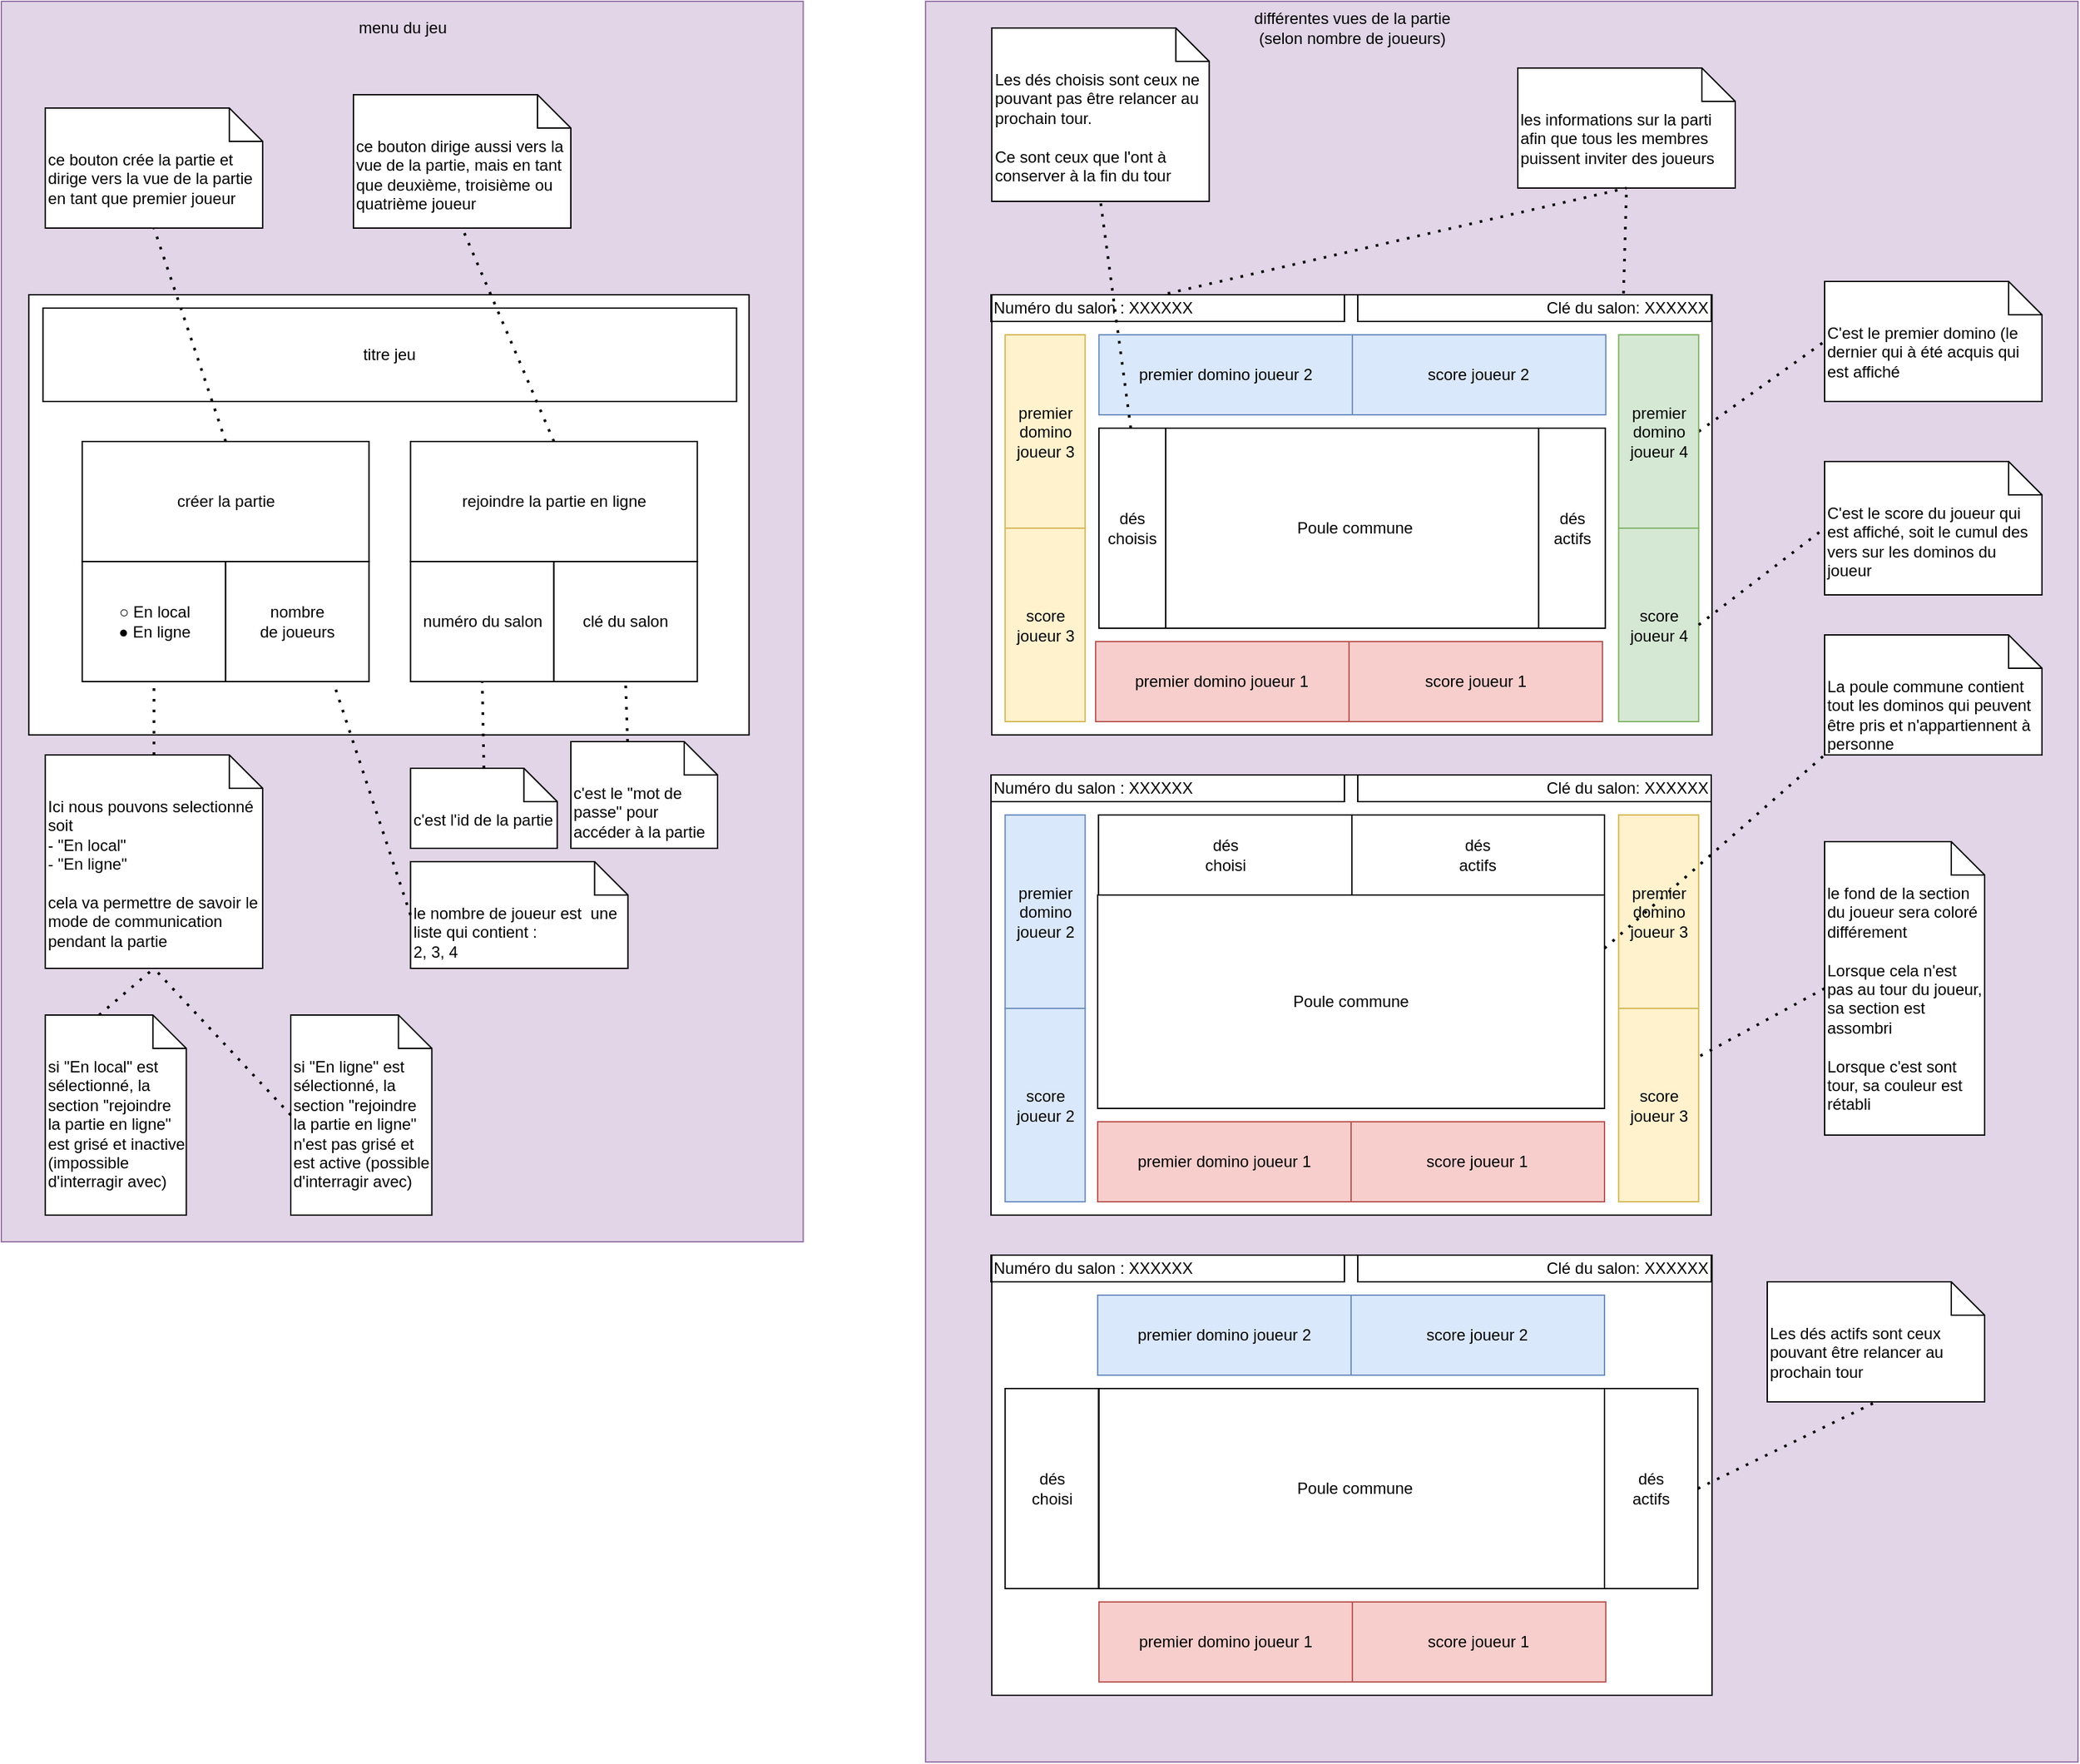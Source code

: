 <mxfile version="21.3.7" type="device">
  <diagram name="Page-1" id="3M1TjJazwjPzEaw1W7R8">
    <mxGraphModel dx="700" dy="363" grid="1" gridSize="10" guides="1" tooltips="1" connect="1" arrows="1" fold="1" page="1" pageScale="1" pageWidth="827" pageHeight="1169" math="0" shadow="0">
      <root>
        <mxCell id="0" />
        <mxCell id="1" parent="0" />
        <mxCell id="v5ZEcVacr4wvUuhDVwqR-45" value="" style="rounded=0;whiteSpace=wrap;html=1;fillColor=#e1d5e7;strokeColor=#9673a6;" parent="1" vertex="1">
          <mxGeometry x="113" y="20" width="601.24" height="930" as="geometry" />
        </mxCell>
        <mxCell id="v5ZEcVacr4wvUuhDVwqR-35" value="" style="rounded=0;whiteSpace=wrap;html=1;fillColor=#e1d5e7;strokeColor=#9673a6;" parent="1" vertex="1">
          <mxGeometry x="805.94" y="20" width="864.06" height="1320" as="geometry" />
        </mxCell>
        <mxCell id="v5ZEcVacr4wvUuhDVwqR-3" value="" style="rounded=0;whiteSpace=wrap;html=1;" parent="1" vertex="1">
          <mxGeometry x="133.62" y="240" width="540" height="330" as="geometry" />
        </mxCell>
        <mxCell id="v5ZEcVacr4wvUuhDVwqR-8" value="" style="rounded=0;whiteSpace=wrap;html=1;" parent="1" vertex="1">
          <mxGeometry x="855.62" y="240" width="540" height="330" as="geometry" />
        </mxCell>
        <mxCell id="v5ZEcVacr4wvUuhDVwqR-13" value="Poule commune" style="rounded=0;whiteSpace=wrap;html=1;" parent="1" vertex="1">
          <mxGeometry x="985.94" y="340" width="284.06" height="150" as="geometry" />
        </mxCell>
        <mxCell id="v5ZEcVacr4wvUuhDVwqR-14" value="" style="rounded=0;whiteSpace=wrap;html=1;" parent="1" vertex="1">
          <mxGeometry x="855" y="600" width="540" height="330" as="geometry" />
        </mxCell>
        <mxCell id="v5ZEcVacr4wvUuhDVwqR-19" value="Poule commune" style="rounded=0;whiteSpace=wrap;html=1;" parent="1" vertex="1">
          <mxGeometry x="935" y="690" width="380" height="160" as="geometry" />
        </mxCell>
        <mxCell id="v5ZEcVacr4wvUuhDVwqR-20" value="" style="rounded=0;whiteSpace=wrap;html=1;" parent="1" vertex="1">
          <mxGeometry x="855.62" y="960" width="540" height="330" as="geometry" />
        </mxCell>
        <mxCell id="v5ZEcVacr4wvUuhDVwqR-24" value="Poule commune" style="rounded=0;whiteSpace=wrap;html=1;" parent="1" vertex="1">
          <mxGeometry x="935.94" y="1060" width="384.06" height="150" as="geometry" />
        </mxCell>
        <mxCell id="v5ZEcVacr4wvUuhDVwqR-26" value="titre jeu" style="rounded=0;whiteSpace=wrap;html=1;" parent="1" vertex="1">
          <mxGeometry x="144.24" y="250" width="520" height="70" as="geometry" />
        </mxCell>
        <mxCell id="v5ZEcVacr4wvUuhDVwqR-27" value="créer la partie" style="rounded=0;whiteSpace=wrap;html=1;" parent="1" vertex="1">
          <mxGeometry x="173.68" y="350" width="215" height="90" as="geometry" />
        </mxCell>
        <mxCell id="v5ZEcVacr4wvUuhDVwqR-44" value="différentes vues de la partie&lt;br&gt;(selon nombre de joueurs)" style="text;html=1;strokeColor=none;fillColor=none;align=center;verticalAlign=middle;whiteSpace=wrap;rounded=0;" parent="1" vertex="1">
          <mxGeometry x="925.62" y="20" width="400" height="40" as="geometry" />
        </mxCell>
        <mxCell id="v5ZEcVacr4wvUuhDVwqR-47" value="menu du jeu" style="text;html=1;strokeColor=none;fillColor=none;align=center;verticalAlign=middle;whiteSpace=wrap;rounded=0;" parent="1" vertex="1">
          <mxGeometry x="213.62" y="20" width="400" height="40" as="geometry" />
        </mxCell>
        <mxCell id="pdLSeoJ-_JyIxWy87kaF-5" value="○ En local&lt;br&gt;● En ligne" style="rounded=0;whiteSpace=wrap;html=1;" parent="1" vertex="1">
          <mxGeometry x="173.68" y="440" width="107.5" height="90" as="geometry" />
        </mxCell>
        <mxCell id="pdLSeoJ-_JyIxWy87kaF-15" value="le fond de la section du joueur sera coloré différement&lt;br&gt;&lt;br&gt;Lorsque cela n&#39;est pas au tour du joueur, sa section est assombri&lt;br&gt;&lt;br&gt;Lorsque c&#39;est sont tour, sa couleur est rétabli" style="shape=note2;boundedLbl=1;whiteSpace=wrap;html=1;size=25;verticalAlign=top;align=left;" parent="1" vertex="1">
          <mxGeometry x="1480" y="650" width="120" height="220" as="geometry" />
        </mxCell>
        <mxCell id="pdLSeoJ-_JyIxWy87kaF-16" value="" style="endArrow=none;dashed=1;html=1;dashPattern=1 3;strokeWidth=2;rounded=0;exitX=0;exitY=0.5;exitDx=0;exitDy=0;exitPerimeter=0;entryX=1;entryY=0.25;entryDx=0;entryDy=0;" parent="1" source="pdLSeoJ-_JyIxWy87kaF-15" target="GEZhoIakjSCVFqgkyEvL-54" edge="1">
          <mxGeometry width="50" height="50" relative="1" as="geometry">
            <mxPoint x="1235" y="205" as="sourcePoint" />
            <mxPoint x="1387.505" y="775.62" as="targetPoint" />
          </mxGeometry>
        </mxCell>
        <mxCell id="pdLSeoJ-_JyIxWy87kaF-22" value="dés&lt;br&gt;actifs" style="rounded=0;whiteSpace=wrap;html=1;" parent="1" vertex="1">
          <mxGeometry x="1315" y="1060" width="70" height="150" as="geometry" />
        </mxCell>
        <mxCell id="pdLSeoJ-_JyIxWy87kaF-23" value="dés&lt;br&gt;choisi" style="rounded=0;whiteSpace=wrap;html=1;" parent="1" vertex="1">
          <mxGeometry x="865.62" y="1060" width="70" height="150" as="geometry" />
        </mxCell>
        <mxCell id="pdLSeoJ-_JyIxWy87kaF-24" value="dés&lt;br&gt;actifs" style="rounded=0;whiteSpace=wrap;html=1;" parent="1" vertex="1">
          <mxGeometry x="1125" y="630" width="190" height="60" as="geometry" />
        </mxCell>
        <mxCell id="pdLSeoJ-_JyIxWy87kaF-25" value="dés&lt;br&gt;choisi" style="rounded=0;whiteSpace=wrap;html=1;" parent="1" vertex="1">
          <mxGeometry x="935.62" y="630" width="190" height="60" as="geometry" />
        </mxCell>
        <mxCell id="pdLSeoJ-_JyIxWy87kaF-28" value="dés&lt;br&gt;choisis" style="rounded=0;whiteSpace=wrap;html=1;" parent="1" vertex="1">
          <mxGeometry x="935.94" y="340" width="50" height="150" as="geometry" />
        </mxCell>
        <mxCell id="pdLSeoJ-_JyIxWy87kaF-31" value="dés&lt;br&gt;actifs" style="rounded=0;whiteSpace=wrap;html=1;" parent="1" vertex="1">
          <mxGeometry x="1265.62" y="340" width="50" height="150" as="geometry" />
        </mxCell>
        <mxCell id="pdLSeoJ-_JyIxWy87kaF-36" value="Les dés choisis sont ceux ne pouvant pas être relancer au prochain tour.&lt;br&gt;&lt;br&gt;Ce sont ceux que l&#39;ont à conserver à la fin du tour" style="shape=note2;boundedLbl=1;whiteSpace=wrap;html=1;size=25;verticalAlign=top;align=left;" parent="1" vertex="1">
          <mxGeometry x="855.62" y="40" width="163" height="130" as="geometry" />
        </mxCell>
        <mxCell id="pdLSeoJ-_JyIxWy87kaF-40" value="Les dés actifs sont ceux pouvant être relancer au prochain tour" style="shape=note2;boundedLbl=1;whiteSpace=wrap;html=1;size=25;verticalAlign=top;align=left;" parent="1" vertex="1">
          <mxGeometry x="1437" y="980" width="163" height="90" as="geometry" />
        </mxCell>
        <mxCell id="pdLSeoJ-_JyIxWy87kaF-42" value="C&#39;est le premier domino (le dernier qui à été acquis qui est affiché" style="shape=note2;boundedLbl=1;whiteSpace=wrap;html=1;size=25;verticalAlign=top;align=left;" parent="1" vertex="1">
          <mxGeometry x="1480" y="230" width="163" height="90" as="geometry" />
        </mxCell>
        <mxCell id="pdLSeoJ-_JyIxWy87kaF-43" value="" style="endArrow=none;dashed=1;html=1;dashPattern=1 3;strokeWidth=2;rounded=0;entryX=0;entryY=0.5;entryDx=0;entryDy=0;entryPerimeter=0;exitX=1;exitY=0.5;exitDx=0;exitDy=0;" parent="1" source="GEZhoIakjSCVFqgkyEvL-63" target="pdLSeoJ-_JyIxWy87kaF-42" edge="1">
          <mxGeometry width="50" height="50" relative="1" as="geometry">
            <mxPoint x="1388.125" y="413.91" as="sourcePoint" />
            <mxPoint x="1511.25" y="240" as="targetPoint" />
          </mxGeometry>
        </mxCell>
        <mxCell id="pdLSeoJ-_JyIxWy87kaF-44" value="La poule commune contient tout les dominos qui peuvent être pris et n&#39;appartiennent à personne" style="shape=note2;boundedLbl=1;whiteSpace=wrap;html=1;size=25;verticalAlign=top;align=left;" parent="1" vertex="1">
          <mxGeometry x="1480" y="495" width="163" height="90" as="geometry" />
        </mxCell>
        <mxCell id="pdLSeoJ-_JyIxWy87kaF-46" value="Ici nous pouvons selectionné soit&amp;nbsp;&lt;br&gt;- &quot;En local&quot;&lt;br&gt;- &quot;En ligne&quot;&lt;br&gt;&lt;br&gt;cela va permettre de savoir le mode de communication pendant la partie" style="shape=note2;boundedLbl=1;whiteSpace=wrap;html=1;size=25;verticalAlign=top;align=left;" parent="1" vertex="1">
          <mxGeometry x="145.93" y="585" width="163" height="160" as="geometry" />
        </mxCell>
        <mxCell id="pdLSeoJ-_JyIxWy87kaF-47" value="" style="endArrow=none;dashed=1;html=1;dashPattern=1 3;strokeWidth=2;rounded=0;exitX=0.5;exitY=0;exitDx=0;exitDy=0;exitPerimeter=0;entryX=0.5;entryY=1;entryDx=0;entryDy=0;" parent="1" source="pdLSeoJ-_JyIxWy87kaF-46" target="pdLSeoJ-_JyIxWy87kaF-5" edge="1">
          <mxGeometry width="50" height="50" relative="1" as="geometry">
            <mxPoint x="470.0" y="670" as="sourcePoint" />
            <mxPoint x="520.0" y="620" as="targetPoint" />
          </mxGeometry>
        </mxCell>
        <mxCell id="GEZhoIakjSCVFqgkyEvL-1" value="le nombre de joueur est&amp;nbsp; une liste qui contient :&lt;br&gt;2, 3, 4" style="shape=note2;boundedLbl=1;whiteSpace=wrap;html=1;size=25;verticalAlign=top;align=left;" parent="1" vertex="1">
          <mxGeometry x="419.8" y="665" width="163" height="80" as="geometry" />
        </mxCell>
        <mxCell id="GEZhoIakjSCVFqgkyEvL-8" value="c&#39;est l&#39;id de la partie" style="shape=note2;boundedLbl=1;whiteSpace=wrap;html=1;size=25;verticalAlign=top;align=left;" parent="1" vertex="1">
          <mxGeometry x="419.8" y="595" width="110" height="60" as="geometry" />
        </mxCell>
        <mxCell id="GEZhoIakjSCVFqgkyEvL-9" value="nombre&lt;br&gt;de joueurs" style="rounded=0;whiteSpace=wrap;html=1;" parent="1" vertex="1">
          <mxGeometry x="281.18" y="440" width="107.5" height="90" as="geometry" />
        </mxCell>
        <mxCell id="GEZhoIakjSCVFqgkyEvL-10" value="" style="endArrow=none;dashed=1;html=1;dashPattern=1 3;strokeWidth=2;rounded=0;entryX=0.75;entryY=1;entryDx=0;entryDy=0;exitX=0;exitY=0.5;exitDx=0;exitDy=0;exitPerimeter=0;" parent="1" source="GEZhoIakjSCVFqgkyEvL-1" target="GEZhoIakjSCVFqgkyEvL-9" edge="1">
          <mxGeometry width="50" height="50" relative="1" as="geometry">
            <mxPoint x="330" y="620" as="sourcePoint" />
            <mxPoint x="380" y="570" as="targetPoint" />
          </mxGeometry>
        </mxCell>
        <mxCell id="GEZhoIakjSCVFqgkyEvL-15" value="rejoindre la partie en ligne" style="rounded=0;whiteSpace=wrap;html=1;" parent="1" vertex="1">
          <mxGeometry x="419.8" y="350" width="215" height="90" as="geometry" />
        </mxCell>
        <mxCell id="GEZhoIakjSCVFqgkyEvL-16" value="numéro du salon" style="rounded=0;whiteSpace=wrap;html=1;" parent="1" vertex="1">
          <mxGeometry x="419.8" y="440" width="107.5" height="90" as="geometry" />
        </mxCell>
        <mxCell id="GEZhoIakjSCVFqgkyEvL-17" value="clé du salon" style="rounded=0;whiteSpace=wrap;html=1;" parent="1" vertex="1">
          <mxGeometry x="527.3" y="440" width="107.5" height="90" as="geometry" />
        </mxCell>
        <mxCell id="GEZhoIakjSCVFqgkyEvL-19" value="c&#39;est le &quot;mot de passe&quot; pour accéder à la partie" style="shape=note2;boundedLbl=1;whiteSpace=wrap;html=1;size=25;verticalAlign=top;align=left;" parent="1" vertex="1">
          <mxGeometry x="540" y="575" width="110" height="80" as="geometry" />
        </mxCell>
        <mxCell id="GEZhoIakjSCVFqgkyEvL-21" value="" style="endArrow=none;dashed=1;html=1;dashPattern=1 3;strokeWidth=2;rounded=0;exitX=0;exitY=0;exitDx=42.5;exitDy=0;exitPerimeter=0;entryX=0.5;entryY=1;entryDx=0;entryDy=0;" parent="1" source="GEZhoIakjSCVFqgkyEvL-19" target="GEZhoIakjSCVFqgkyEvL-17" edge="1">
          <mxGeometry width="50" height="50" relative="1" as="geometry">
            <mxPoint x="560" y="660" as="sourcePoint" />
            <mxPoint x="610" y="610" as="targetPoint" />
          </mxGeometry>
        </mxCell>
        <mxCell id="GEZhoIakjSCVFqgkyEvL-22" value="" style="endArrow=none;dashed=1;html=1;dashPattern=1 3;strokeWidth=2;rounded=0;exitX=0.5;exitY=0;exitDx=0;exitDy=0;exitPerimeter=0;entryX=0.5;entryY=1;entryDx=0;entryDy=0;" parent="1" source="GEZhoIakjSCVFqgkyEvL-8" target="GEZhoIakjSCVFqgkyEvL-16" edge="1">
          <mxGeometry width="50" height="50" relative="1" as="geometry">
            <mxPoint x="570" y="670" as="sourcePoint" />
            <mxPoint x="620" y="620" as="targetPoint" />
          </mxGeometry>
        </mxCell>
        <mxCell id="GEZhoIakjSCVFqgkyEvL-23" value="si &quot;En ligne&quot; est sélectionné, la section &quot;rejoindre la partie en ligne&quot; n&#39;est pas grisé et est active (possible d&#39;interragir avec)" style="shape=note2;boundedLbl=1;whiteSpace=wrap;html=1;size=25;verticalAlign=top;align=left;" parent="1" vertex="1">
          <mxGeometry x="330" y="780" width="105.76" height="150" as="geometry" />
        </mxCell>
        <mxCell id="GEZhoIakjSCVFqgkyEvL-24" value="si &quot;En local&quot; est sélectionné, la section &quot;rejoindre la partie en ligne&quot; est grisé et inactive (impossible d&#39;interragir avec)" style="shape=note2;boundedLbl=1;whiteSpace=wrap;html=1;size=25;verticalAlign=top;align=left;" parent="1" vertex="1">
          <mxGeometry x="145.93" y="780" width="105.76" height="150" as="geometry" />
        </mxCell>
        <mxCell id="GEZhoIakjSCVFqgkyEvL-25" value="" style="endArrow=none;dashed=1;html=1;dashPattern=1 3;strokeWidth=2;rounded=0;exitX=0;exitY=0;exitDx=40.38;exitDy=0;exitPerimeter=0;entryX=0.5;entryY=1;entryDx=0;entryDy=0;entryPerimeter=0;" parent="1" source="GEZhoIakjSCVFqgkyEvL-24" target="pdLSeoJ-_JyIxWy87kaF-46" edge="1">
          <mxGeometry width="50" height="50" relative="1" as="geometry">
            <mxPoint x="230" y="810" as="sourcePoint" />
            <mxPoint x="280" y="760" as="targetPoint" />
          </mxGeometry>
        </mxCell>
        <mxCell id="GEZhoIakjSCVFqgkyEvL-26" value="" style="endArrow=none;dashed=1;html=1;dashPattern=1 3;strokeWidth=2;rounded=0;exitX=0;exitY=0.5;exitDx=0;exitDy=0;exitPerimeter=0;entryX=0.5;entryY=1;entryDx=0;entryDy=0;entryPerimeter=0;" parent="1" source="GEZhoIakjSCVFqgkyEvL-23" target="pdLSeoJ-_JyIxWy87kaF-46" edge="1">
          <mxGeometry width="50" height="50" relative="1" as="geometry">
            <mxPoint x="230" y="810" as="sourcePoint" />
            <mxPoint x="280" y="760" as="targetPoint" />
          </mxGeometry>
        </mxCell>
        <mxCell id="GEZhoIakjSCVFqgkyEvL-27" value="" style="endArrow=none;dashed=1;html=1;dashPattern=1 3;strokeWidth=2;rounded=0;exitX=0.5;exitY=0;exitDx=0;exitDy=0;entryX=0.5;entryY=1;entryDx=0;entryDy=0;entryPerimeter=0;" parent="1" source="v5ZEcVacr4wvUuhDVwqR-27" target="GEZhoIakjSCVFqgkyEvL-28" edge="1">
          <mxGeometry width="50" height="50" relative="1" as="geometry">
            <mxPoint x="350" y="280" as="sourcePoint" />
            <mxPoint x="400" y="230" as="targetPoint" />
          </mxGeometry>
        </mxCell>
        <mxCell id="GEZhoIakjSCVFqgkyEvL-28" value="ce bouton crée la partie et dirige vers la vue de la partie en tant que premier joueur" style="shape=note2;boundedLbl=1;whiteSpace=wrap;html=1;size=25;verticalAlign=top;align=left;" parent="1" vertex="1">
          <mxGeometry x="145.93" y="100" width="163" height="90" as="geometry" />
        </mxCell>
        <mxCell id="GEZhoIakjSCVFqgkyEvL-29" value="ce bouton dirige aussi vers la vue de la partie, mais en tant que deuxième, troisième ou quatrième joueur" style="shape=note2;boundedLbl=1;whiteSpace=wrap;html=1;size=25;verticalAlign=top;align=left;" parent="1" vertex="1">
          <mxGeometry x="377" y="90" width="163" height="100" as="geometry" />
        </mxCell>
        <mxCell id="GEZhoIakjSCVFqgkyEvL-30" value="" style="endArrow=none;dashed=1;html=1;dashPattern=1 3;strokeWidth=2;rounded=0;exitX=0.5;exitY=0;exitDx=0;exitDy=0;entryX=0.5;entryY=1;entryDx=0;entryDy=0;entryPerimeter=0;" parent="1" source="GEZhoIakjSCVFqgkyEvL-15" target="GEZhoIakjSCVFqgkyEvL-29" edge="1">
          <mxGeometry width="50" height="50" relative="1" as="geometry">
            <mxPoint x="291" y="360" as="sourcePoint" />
            <mxPoint x="225" y="200" as="targetPoint" />
          </mxGeometry>
        </mxCell>
        <mxCell id="GEZhoIakjSCVFqgkyEvL-33" value="Numéro du salon : XXXXXX" style="text;html=1;strokeColor=default;fillColor=none;align=left;verticalAlign=middle;whiteSpace=wrap;rounded=0;perimeterSpacing=1;" parent="1" vertex="1">
          <mxGeometry x="855" y="960" width="265" height="20" as="geometry" />
        </mxCell>
        <mxCell id="GEZhoIakjSCVFqgkyEvL-40" value="score joueur 1" style="rounded=0;whiteSpace=wrap;html=1;fillColor=#f8cecc;strokeColor=#b85450;" parent="1" vertex="1">
          <mxGeometry x="1124.06" y="860" width="190.94" height="60" as="geometry" />
        </mxCell>
        <mxCell id="GEZhoIakjSCVFqgkyEvL-41" value="premier domino joueur 1" style="rounded=0;whiteSpace=wrap;html=1;fillColor=#f8cecc;strokeColor=#b85450;" parent="1" vertex="1">
          <mxGeometry x="935" y="860" width="190" height="60" as="geometry" />
        </mxCell>
        <mxCell id="GEZhoIakjSCVFqgkyEvL-47" value="premier domino joueur 2" style="rounded=0;whiteSpace=wrap;html=1;fillColor=#dae8fc;strokeColor=#6c8ebf;" parent="1" vertex="1">
          <mxGeometry x="865.62" y="630" width="60" height="145" as="geometry" />
        </mxCell>
        <mxCell id="GEZhoIakjSCVFqgkyEvL-48" value="score joueur 2" style="rounded=0;whiteSpace=wrap;html=1;fillColor=#dae8fc;strokeColor=#6c8ebf;aspect=fixed;" parent="1" vertex="1">
          <mxGeometry x="865.62" y="775" width="60" height="145" as="geometry" />
        </mxCell>
        <mxCell id="GEZhoIakjSCVFqgkyEvL-49" value="score joueur 2" style="rounded=0;whiteSpace=wrap;html=1;fillColor=#dae8fc;strokeColor=#6c8ebf;" parent="1" vertex="1">
          <mxGeometry x="1124.06" y="990" width="190.94" height="60" as="geometry" />
        </mxCell>
        <mxCell id="GEZhoIakjSCVFqgkyEvL-50" value="premier domino joueur 2" style="rounded=0;whiteSpace=wrap;html=1;fillColor=#dae8fc;strokeColor=#6c8ebf;" parent="1" vertex="1">
          <mxGeometry x="935" y="990" width="190" height="60" as="geometry" />
        </mxCell>
        <mxCell id="GEZhoIakjSCVFqgkyEvL-51" value="score joueur 1" style="rounded=0;whiteSpace=wrap;html=1;fillColor=#f8cecc;strokeColor=#b85450;" parent="1" vertex="1">
          <mxGeometry x="1125" y="1220" width="190.94" height="60" as="geometry" />
        </mxCell>
        <mxCell id="GEZhoIakjSCVFqgkyEvL-52" value="premier domino joueur 1" style="rounded=0;whiteSpace=wrap;html=1;fillColor=#f8cecc;strokeColor=#b85450;" parent="1" vertex="1">
          <mxGeometry x="935.94" y="1220" width="190" height="60" as="geometry" />
        </mxCell>
        <mxCell id="GEZhoIakjSCVFqgkyEvL-53" value="premier domino joueur 3" style="rounded=0;whiteSpace=wrap;html=1;fillColor=#fff2cc;strokeColor=#d6b656;" parent="1" vertex="1">
          <mxGeometry x="1325.62" y="630" width="60" height="145" as="geometry" />
        </mxCell>
        <mxCell id="GEZhoIakjSCVFqgkyEvL-54" value="score joueur 3" style="rounded=0;whiteSpace=wrap;html=1;fillColor=#fff2cc;strokeColor=#d6b656;aspect=fixed;" parent="1" vertex="1">
          <mxGeometry x="1325.62" y="775" width="60" height="145" as="geometry" />
        </mxCell>
        <mxCell id="GEZhoIakjSCVFqgkyEvL-55" value="score joueur 1" style="rounded=0;whiteSpace=wrap;html=1;fillColor=#f8cecc;strokeColor=#b85450;" parent="1" vertex="1">
          <mxGeometry x="1122.5" y="500" width="190.94" height="60" as="geometry" />
        </mxCell>
        <mxCell id="GEZhoIakjSCVFqgkyEvL-56" value="premier domino joueur 1" style="rounded=0;whiteSpace=wrap;html=1;fillColor=#f8cecc;strokeColor=#b85450;" parent="1" vertex="1">
          <mxGeometry x="933.44" y="500" width="190" height="60" as="geometry" />
        </mxCell>
        <mxCell id="GEZhoIakjSCVFqgkyEvL-57" value="score joueur 2" style="rounded=0;whiteSpace=wrap;html=1;fillColor=#dae8fc;strokeColor=#6c8ebf;" parent="1" vertex="1">
          <mxGeometry x="1125" y="270" width="190.94" height="60" as="geometry" />
        </mxCell>
        <mxCell id="GEZhoIakjSCVFqgkyEvL-58" value="premier domino joueur 2" style="rounded=0;whiteSpace=wrap;html=1;fillColor=#dae8fc;strokeColor=#6c8ebf;" parent="1" vertex="1">
          <mxGeometry x="935.94" y="270" width="190" height="60" as="geometry" />
        </mxCell>
        <mxCell id="GEZhoIakjSCVFqgkyEvL-61" value="premier domino joueur 3" style="rounded=0;whiteSpace=wrap;html=1;fillColor=#fff2cc;strokeColor=#d6b656;" parent="1" vertex="1">
          <mxGeometry x="865.62" y="270" width="60" height="145" as="geometry" />
        </mxCell>
        <mxCell id="GEZhoIakjSCVFqgkyEvL-62" value="score joueur 3" style="rounded=0;whiteSpace=wrap;html=1;fillColor=#fff2cc;strokeColor=#d6b656;aspect=fixed;" parent="1" vertex="1">
          <mxGeometry x="865.62" y="415" width="60" height="145" as="geometry" />
        </mxCell>
        <mxCell id="GEZhoIakjSCVFqgkyEvL-63" value="premier domino joueur 4" style="rounded=0;whiteSpace=wrap;html=1;fillColor=#d5e8d4;strokeColor=#82b366;" parent="1" vertex="1">
          <mxGeometry x="1325.62" y="270" width="60" height="145" as="geometry" />
        </mxCell>
        <mxCell id="GEZhoIakjSCVFqgkyEvL-64" value="score joueur 4" style="rounded=0;whiteSpace=wrap;html=1;fillColor=#d5e8d4;strokeColor=#82b366;aspect=fixed;" parent="1" vertex="1">
          <mxGeometry x="1325.62" y="415" width="60" height="145" as="geometry" />
        </mxCell>
        <mxCell id="GEZhoIakjSCVFqgkyEvL-65" value="Clé du salon: XXXXXX" style="text;html=1;strokeColor=default;fillColor=none;align=right;verticalAlign=middle;whiteSpace=wrap;rounded=0;perimeterSpacing=1;" parent="1" vertex="1">
          <mxGeometry x="1130" y="960" width="265" height="20" as="geometry" />
        </mxCell>
        <mxCell id="GEZhoIakjSCVFqgkyEvL-66" value="Numéro du salon : XXXXXX" style="text;html=1;strokeColor=default;fillColor=none;align=left;verticalAlign=middle;whiteSpace=wrap;rounded=0;perimeterSpacing=1;" parent="1" vertex="1">
          <mxGeometry x="855" y="600" width="265" height="20" as="geometry" />
        </mxCell>
        <mxCell id="GEZhoIakjSCVFqgkyEvL-67" value="Clé du salon: XXXXXX" style="text;html=1;strokeColor=default;fillColor=none;align=right;verticalAlign=middle;whiteSpace=wrap;rounded=0;perimeterSpacing=1;" parent="1" vertex="1">
          <mxGeometry x="1130" y="600" width="265" height="20" as="geometry" />
        </mxCell>
        <mxCell id="GEZhoIakjSCVFqgkyEvL-68" value="Numéro du salon : XXXXXX" style="text;html=1;strokeColor=default;fillColor=none;align=left;verticalAlign=middle;whiteSpace=wrap;rounded=0;perimeterSpacing=1;" parent="1" vertex="1">
          <mxGeometry x="855" y="240" width="265" height="20" as="geometry" />
        </mxCell>
        <mxCell id="GEZhoIakjSCVFqgkyEvL-69" value="Clé du salon: XXXXXX" style="text;html=1;strokeColor=default;fillColor=none;align=right;verticalAlign=middle;whiteSpace=wrap;rounded=0;perimeterSpacing=1;" parent="1" vertex="1">
          <mxGeometry x="1130" y="240" width="265" height="20" as="geometry" />
        </mxCell>
        <mxCell id="GEZhoIakjSCVFqgkyEvL-70" value="C&#39;est le score du joueur qui est affiché, soit le cumul des vers sur les dominos du joueur" style="shape=note2;boundedLbl=1;whiteSpace=wrap;html=1;size=25;verticalAlign=top;align=left;" parent="1" vertex="1">
          <mxGeometry x="1480" y="365" width="163" height="100" as="geometry" />
        </mxCell>
        <mxCell id="GEZhoIakjSCVFqgkyEvL-71" value="" style="endArrow=none;dashed=1;html=1;dashPattern=1 3;strokeWidth=2;rounded=0;exitX=1;exitY=0.5;exitDx=0;exitDy=0;entryX=0;entryY=0.5;entryDx=0;entryDy=0;entryPerimeter=0;" parent="1" source="GEZhoIakjSCVFqgkyEvL-64" target="GEZhoIakjSCVFqgkyEvL-70" edge="1">
          <mxGeometry width="50" height="50" relative="1" as="geometry">
            <mxPoint x="1180" y="370" as="sourcePoint" />
            <mxPoint x="1230" y="320" as="targetPoint" />
          </mxGeometry>
        </mxCell>
        <mxCell id="pdLSeoJ-_JyIxWy87kaF-45" value="" style="endArrow=none;dashed=1;html=1;dashPattern=1 3;strokeWidth=2;rounded=0;entryX=0;entryY=1;entryDx=0;entryDy=0;entryPerimeter=0;exitX=1;exitY=0.25;exitDx=0;exitDy=0;" parent="1" source="v5ZEcVacr4wvUuhDVwqR-19" target="pdLSeoJ-_JyIxWy87kaF-44" edge="1">
          <mxGeometry width="50" height="50" relative="1" as="geometry">
            <mxPoint x="1398" y="415" as="sourcePoint" />
            <mxPoint x="1490" y="415" as="targetPoint" />
          </mxGeometry>
        </mxCell>
        <mxCell id="GEZhoIakjSCVFqgkyEvL-72" value="" style="endArrow=none;dashed=1;html=1;dashPattern=1 3;strokeWidth=2;rounded=0;exitX=1;exitY=0.5;exitDx=0;exitDy=0;entryX=0.5;entryY=1;entryDx=0;entryDy=0;entryPerimeter=0;" parent="1" source="pdLSeoJ-_JyIxWy87kaF-22" target="pdLSeoJ-_JyIxWy87kaF-40" edge="1">
          <mxGeometry width="50" height="50" relative="1" as="geometry">
            <mxPoint x="1517.7" y="1240" as="sourcePoint" />
            <mxPoint x="1488.7" y="1110" as="targetPoint" />
          </mxGeometry>
        </mxCell>
        <mxCell id="GEZhoIakjSCVFqgkyEvL-73" value="" style="endArrow=none;dashed=1;html=1;dashPattern=1 3;strokeWidth=2;rounded=0;exitX=0.5;exitY=0;exitDx=0;exitDy=0;entryX=0.5;entryY=1;entryDx=0;entryDy=0;entryPerimeter=0;" parent="1" target="pdLSeoJ-_JyIxWy87kaF-36" edge="1">
          <mxGeometry width="50" height="50" relative="1" as="geometry">
            <mxPoint x="959.82" y="340" as="sourcePoint" />
            <mxPoint x="935.82" y="210" as="targetPoint" />
          </mxGeometry>
        </mxCell>
        <mxCell id="GEZhoIakjSCVFqgkyEvL-74" value="les informations sur la parti afin que tous les membres puissent inviter des joueurs" style="shape=note2;boundedLbl=1;whiteSpace=wrap;html=1;size=25;verticalAlign=top;align=left;" parent="1" vertex="1">
          <mxGeometry x="1250" y="70" width="163" height="90" as="geometry" />
        </mxCell>
        <mxCell id="GEZhoIakjSCVFqgkyEvL-75" value="" style="endArrow=none;dashed=1;html=1;dashPattern=1 3;strokeWidth=2;rounded=0;exitX=0.5;exitY=0;exitDx=0;exitDy=0;entryX=0.5;entryY=1;entryDx=0;entryDy=0;entryPerimeter=0;" parent="1" source="GEZhoIakjSCVFqgkyEvL-68" target="GEZhoIakjSCVFqgkyEvL-74" edge="1">
          <mxGeometry width="50" height="50" relative="1" as="geometry">
            <mxPoint x="1170" y="300" as="sourcePoint" />
            <mxPoint x="1220" y="250" as="targetPoint" />
          </mxGeometry>
        </mxCell>
        <mxCell id="GEZhoIakjSCVFqgkyEvL-76" value="" style="endArrow=none;dashed=1;html=1;dashPattern=1 3;strokeWidth=2;rounded=0;exitX=0.75;exitY=0;exitDx=0;exitDy=0;entryX=0.5;entryY=1;entryDx=0;entryDy=0;entryPerimeter=0;" parent="1" source="GEZhoIakjSCVFqgkyEvL-69" target="GEZhoIakjSCVFqgkyEvL-74" edge="1">
          <mxGeometry width="50" height="50" relative="1" as="geometry">
            <mxPoint x="998" y="250" as="sourcePoint" />
            <mxPoint x="1122" y="180" as="targetPoint" />
          </mxGeometry>
        </mxCell>
      </root>
    </mxGraphModel>
  </diagram>
</mxfile>

